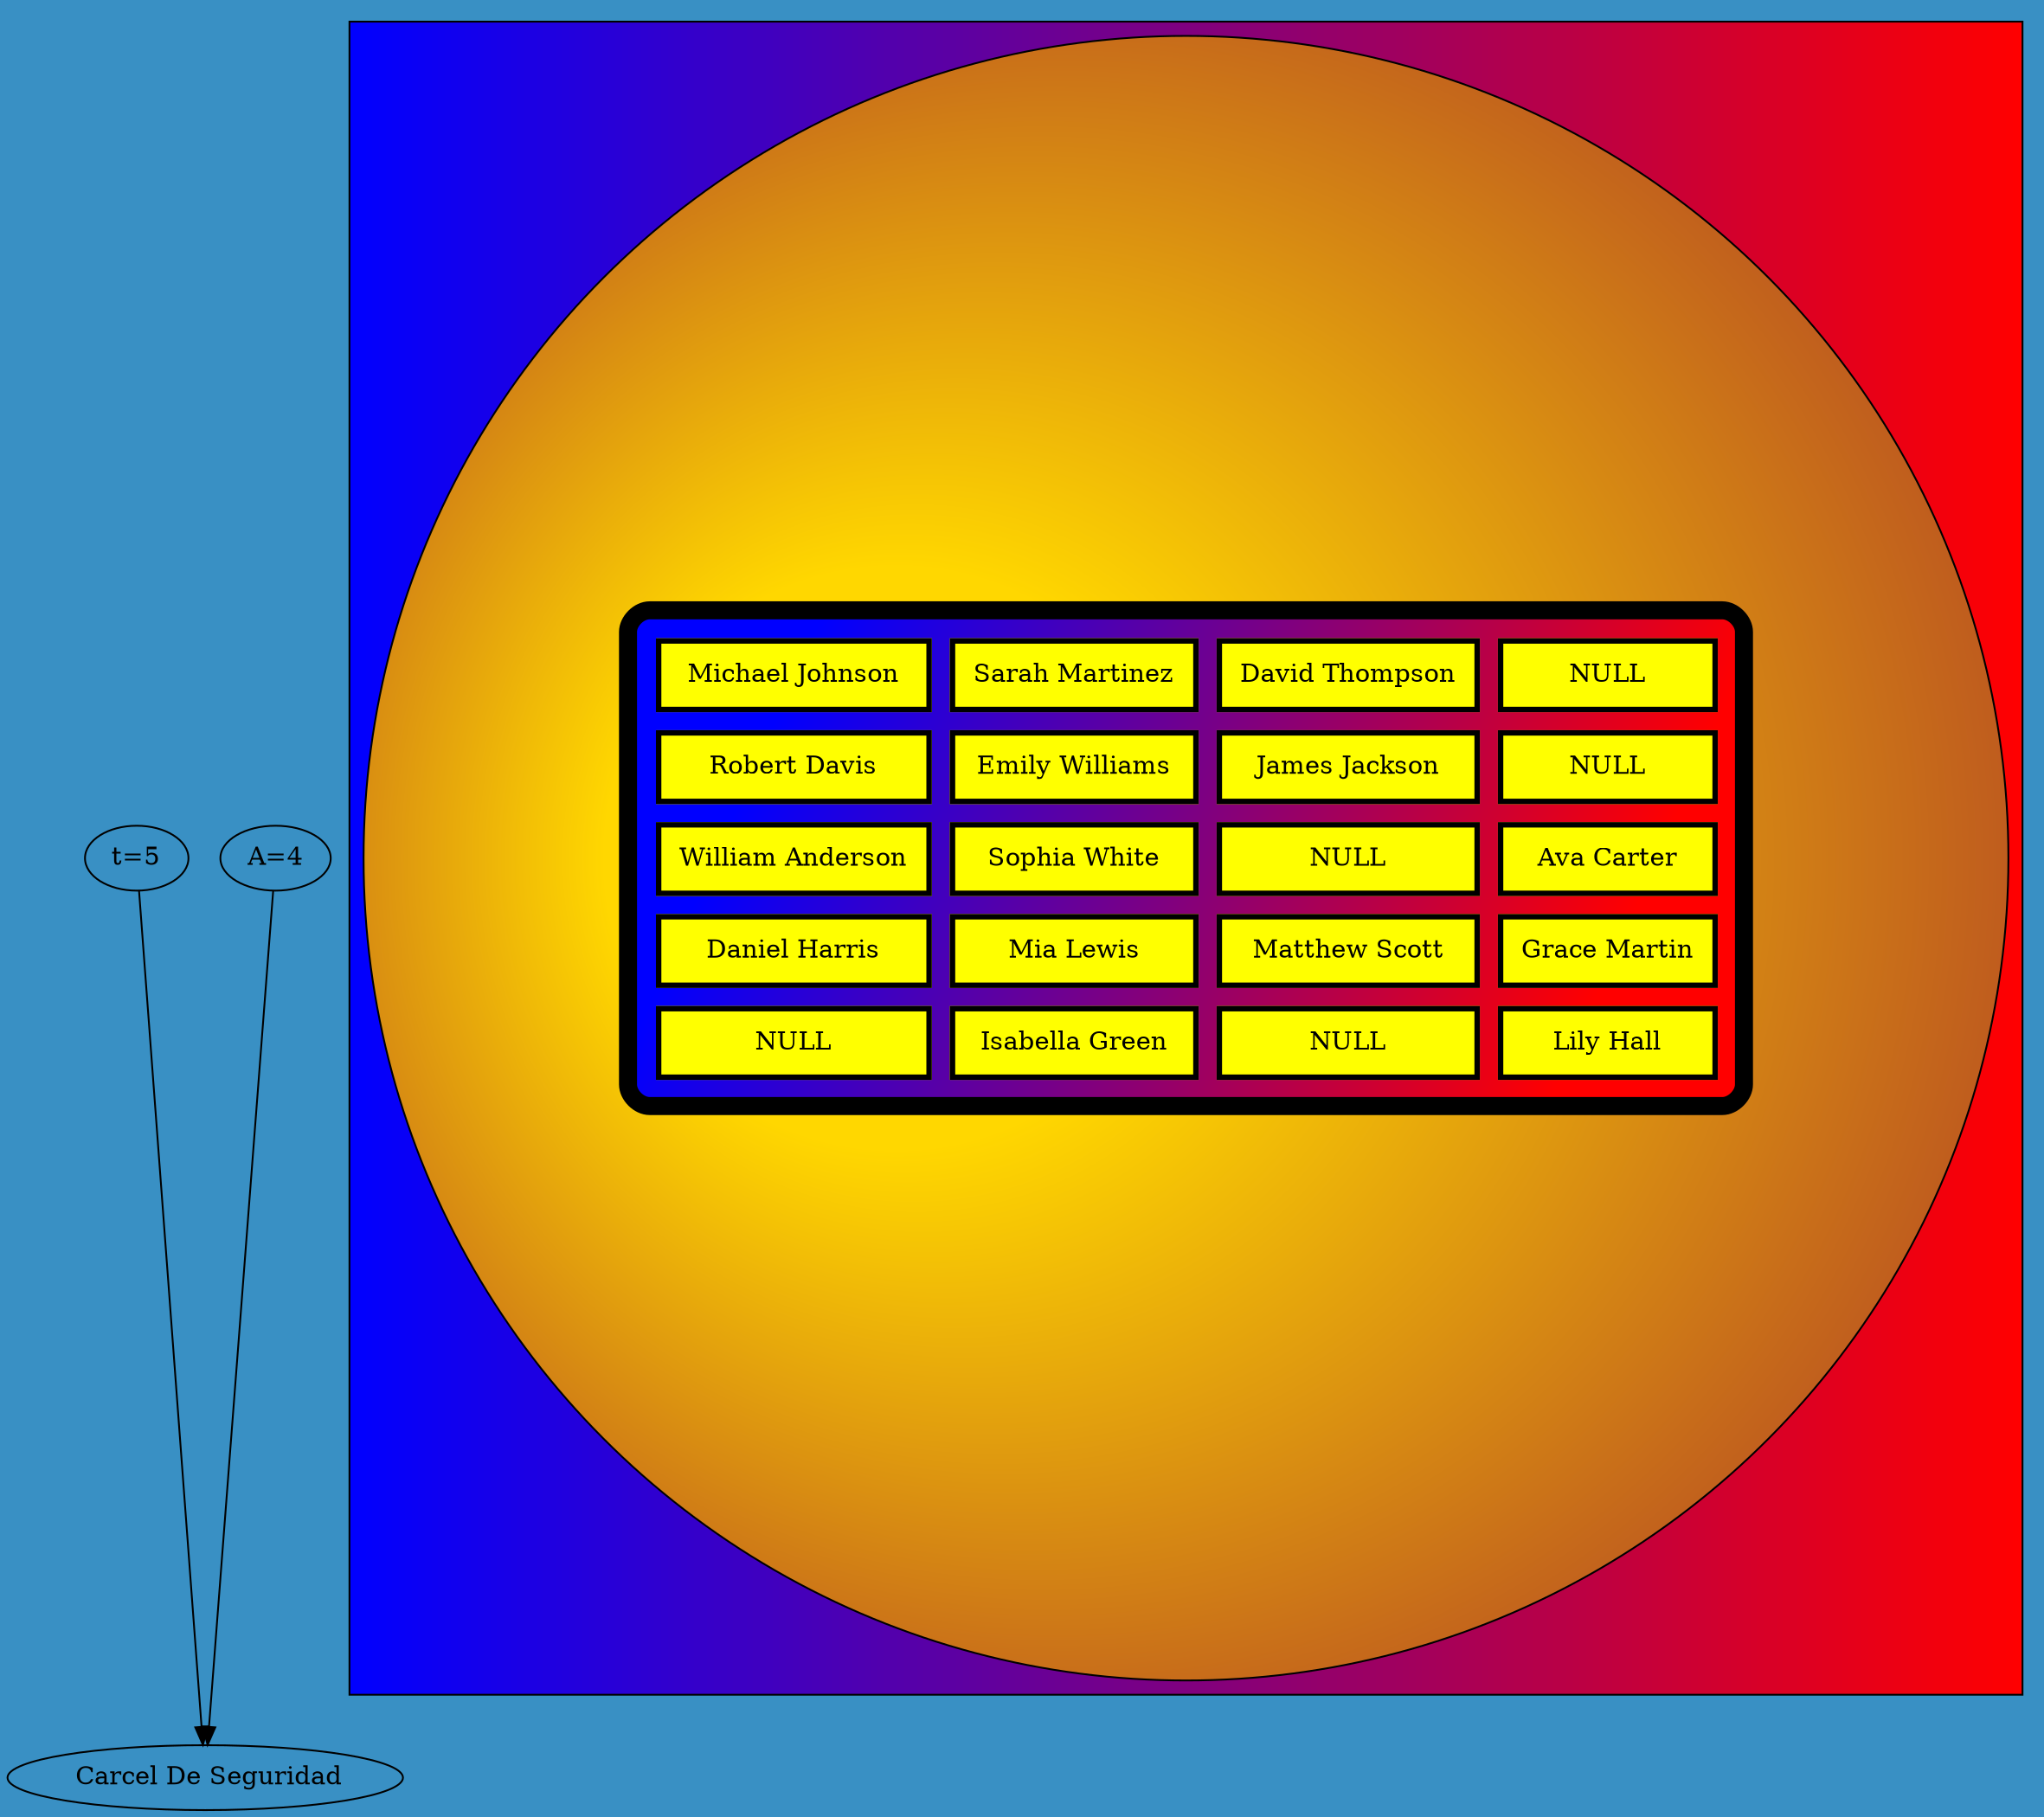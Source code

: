 
        digraph G {"t=5","A=4"->" Carcel De Seguridad" bgcolor="#3990C4" style="filled"
        subgraph cluster1 {fillcolor="blue:red" style="filled"
        node [shape=circle fillcolor="gold:brown" style="radial" gradientangle=180]
        a0 [ label=<
        <TABLE border="10" cellspacing="10" cellpadding="10" style="rounded" bgcolor="blue:red" gradientangle="315">
<TR><TD border="3"  bgcolor="yellow" gradientangle="315">Michael Johnson</TD>
<TD border="3"  bgcolor="yellow" gradientangle="315">Sarah Martinez</TD>
<TD border="3"  bgcolor="yellow" gradientangle="315">David Thompson</TD>
<TD border="3"  bgcolor="yellow" gradientangle="315">NULL</TD>
</TR>
<TR><TD border="3"  bgcolor="yellow" gradientangle="315">Robert Davis</TD>
<TD border="3"  bgcolor="yellow" gradientangle="315">Emily Williams</TD>
<TD border="3"  bgcolor="yellow" gradientangle="315">James Jackson</TD>
<TD border="3"  bgcolor="yellow" gradientangle="315">NULL</TD>
</TR>
<TR><TD border="3"  bgcolor="yellow" gradientangle="315">William Anderson</TD>
<TD border="3"  bgcolor="yellow" gradientangle="315">Sophia White</TD>
<TD border="3"  bgcolor="yellow" gradientangle="315">NULL</TD>
<TD border="3"  bgcolor="yellow" gradientangle="315">Ava Carter</TD>
</TR>
<TR><TD border="3"  bgcolor="yellow" gradientangle="315">Daniel Harris</TD>
<TD border="3"  bgcolor="yellow" gradientangle="315">Mia Lewis</TD>
<TD border="3"  bgcolor="yellow" gradientangle="315">Matthew Scott</TD>
<TD border="3"  bgcolor="yellow" gradientangle="315">Grace Martin</TD>
</TR>
<TR><TD border="3"  bgcolor="yellow" gradientangle="315">NULL</TD>
<TD border="3"  bgcolor="yellow" gradientangle="315">Isabella Green</TD>
<TD border="3"  bgcolor="yellow" gradientangle="315">NULL</TD>
<TD border="3"  bgcolor="yellow" gradientangle="315">Lily Hall</TD>
 </TR></TABLE>>];
            }
            }
